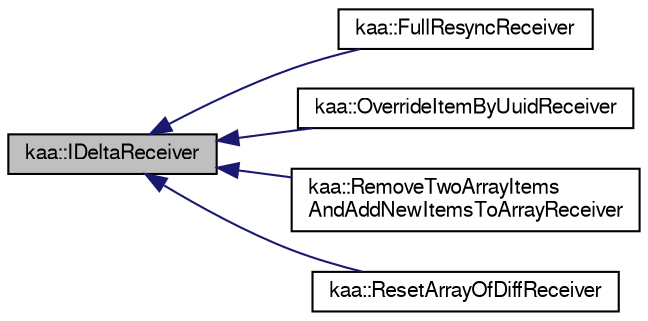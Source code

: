 digraph "kaa::IDeltaReceiver"
{
  bgcolor="transparent";
  edge [fontname="FreeSans",fontsize="10",labelfontname="FreeSans",labelfontsize="10"];
  node [fontname="FreeSans",fontsize="10",shape=record];
  rankdir="LR";
  Node1 [label="kaa::IDeltaReceiver",height=0.2,width=0.4,color="black", fillcolor="grey75", style="filled" fontcolor="black"];
  Node1 -> Node2 [dir="back",color="midnightblue",fontsize="10",style="solid",fontname="FreeSans"];
  Node2 [label="kaa::FullResyncReceiver",height=0.2,width=0.4,color="black",URL="$classkaa_1_1FullResyncReceiver.html"];
  Node1 -> Node3 [dir="back",color="midnightblue",fontsize="10",style="solid",fontname="FreeSans"];
  Node3 [label="kaa::OverrideItemByUuidReceiver",height=0.2,width=0.4,color="black",URL="$classkaa_1_1OverrideItemByUuidReceiver.html"];
  Node1 -> Node4 [dir="back",color="midnightblue",fontsize="10",style="solid",fontname="FreeSans"];
  Node4 [label="kaa::RemoveTwoArrayItems\lAndAddNewItemsToArrayReceiver",height=0.2,width=0.4,color="black",URL="$classkaa_1_1RemoveTwoArrayItemsAndAddNewItemsToArrayReceiver.html"];
  Node1 -> Node5 [dir="back",color="midnightblue",fontsize="10",style="solid",fontname="FreeSans"];
  Node5 [label="kaa::ResetArrayOfDiffReceiver",height=0.2,width=0.4,color="black",URL="$classkaa_1_1ResetArrayOfDiffReceiver.html"];
}
